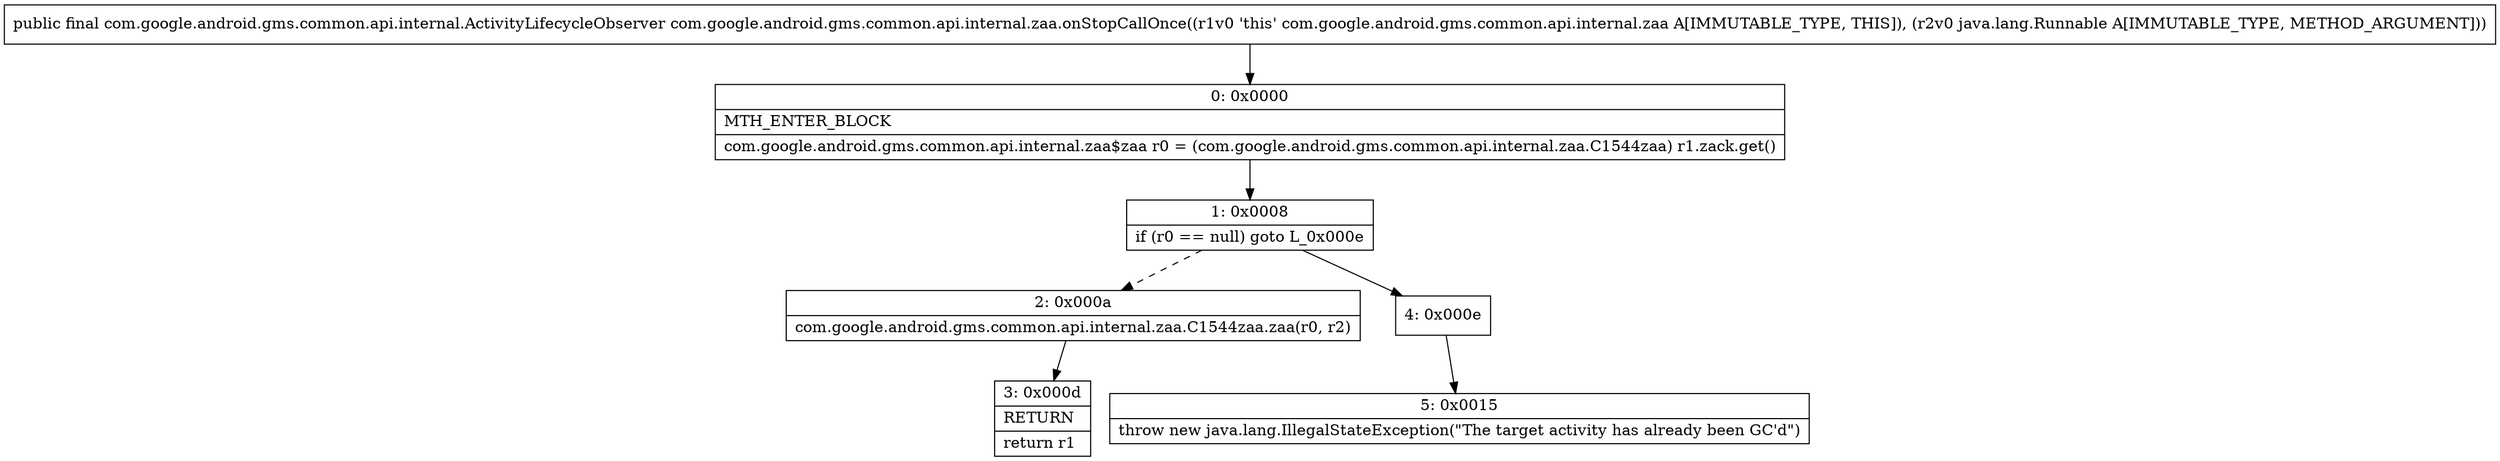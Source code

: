 digraph "CFG forcom.google.android.gms.common.api.internal.zaa.onStopCallOnce(Ljava\/lang\/Runnable;)Lcom\/google\/android\/gms\/common\/api\/internal\/ActivityLifecycleObserver;" {
Node_0 [shape=record,label="{0\:\ 0x0000|MTH_ENTER_BLOCK\l|com.google.android.gms.common.api.internal.zaa$zaa r0 = (com.google.android.gms.common.api.internal.zaa.C1544zaa) r1.zack.get()\l}"];
Node_1 [shape=record,label="{1\:\ 0x0008|if (r0 == null) goto L_0x000e\l}"];
Node_2 [shape=record,label="{2\:\ 0x000a|com.google.android.gms.common.api.internal.zaa.C1544zaa.zaa(r0, r2)\l}"];
Node_3 [shape=record,label="{3\:\ 0x000d|RETURN\l|return r1\l}"];
Node_4 [shape=record,label="{4\:\ 0x000e}"];
Node_5 [shape=record,label="{5\:\ 0x0015|throw new java.lang.IllegalStateException(\"The target activity has already been GC'd\")\l}"];
MethodNode[shape=record,label="{public final com.google.android.gms.common.api.internal.ActivityLifecycleObserver com.google.android.gms.common.api.internal.zaa.onStopCallOnce((r1v0 'this' com.google.android.gms.common.api.internal.zaa A[IMMUTABLE_TYPE, THIS]), (r2v0 java.lang.Runnable A[IMMUTABLE_TYPE, METHOD_ARGUMENT])) }"];
MethodNode -> Node_0;
Node_0 -> Node_1;
Node_1 -> Node_2[style=dashed];
Node_1 -> Node_4;
Node_2 -> Node_3;
Node_4 -> Node_5;
}

